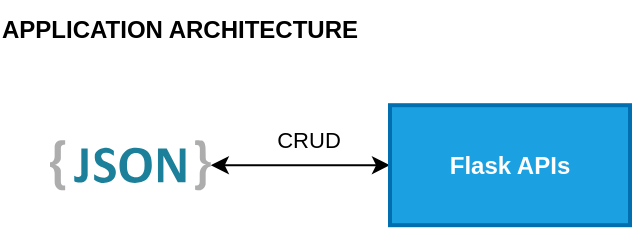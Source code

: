<mxfile>
    <diagram id="wOhrUJtHU9vBkotLN6U_" name="Page-1">
        <mxGraphModel dx="710" dy="452" grid="1" gridSize="10" guides="1" tooltips="1" connect="1" arrows="1" fold="1" page="1" pageScale="1" pageWidth="850" pageHeight="1100" math="0" shadow="0">
            <root>
                <mxCell id="0"/>
                <mxCell id="1" parent="0"/>
                <mxCell id="2" value="" style="dashed=0;outlineConnect=0;html=1;align=center;labelPosition=center;verticalLabelPosition=bottom;verticalAlign=top;shape=mxgraph.weblogos.json_2" vertex="1" parent="1">
                    <mxGeometry x="150" y="210" width="80.4" height="25.2" as="geometry"/>
                </mxCell>
                <mxCell id="3" value="&lt;b&gt;APPLICATION ARCHITECTURE&lt;/b&gt;" style="text;html=1;strokeColor=none;fillColor=none;align=center;verticalAlign=middle;whiteSpace=wrap;rounded=0;" vertex="1" parent="1">
                    <mxGeometry x="125" y="140" width="180" height="30" as="geometry"/>
                </mxCell>
                <mxCell id="6" style="edgeStyle=none;html=1;startArrow=classic;startFill=1;" edge="1" parent="1" source="5" target="2">
                    <mxGeometry relative="1" as="geometry"/>
                </mxCell>
                <mxCell id="7" value="CRUD" style="edgeLabel;html=1;align=center;verticalAlign=middle;resizable=0;points=[];" vertex="1" connectable="0" parent="6">
                    <mxGeometry x="-0.174" y="-3" relative="1" as="geometry">
                        <mxPoint x="-4" y="-10" as="offset"/>
                    </mxGeometry>
                </mxCell>
                <mxCell id="5" value="Flask APIs" style="rounded=0;whiteSpace=wrap;html=1;fillColor=#1ba1e2;fontColor=#ffffff;strokeColor=#006EAF;fontStyle=1;strokeWidth=2;" vertex="1" parent="1">
                    <mxGeometry x="320" y="192.6" width="120" height="60" as="geometry"/>
                </mxCell>
            </root>
        </mxGraphModel>
    </diagram>
</mxfile>